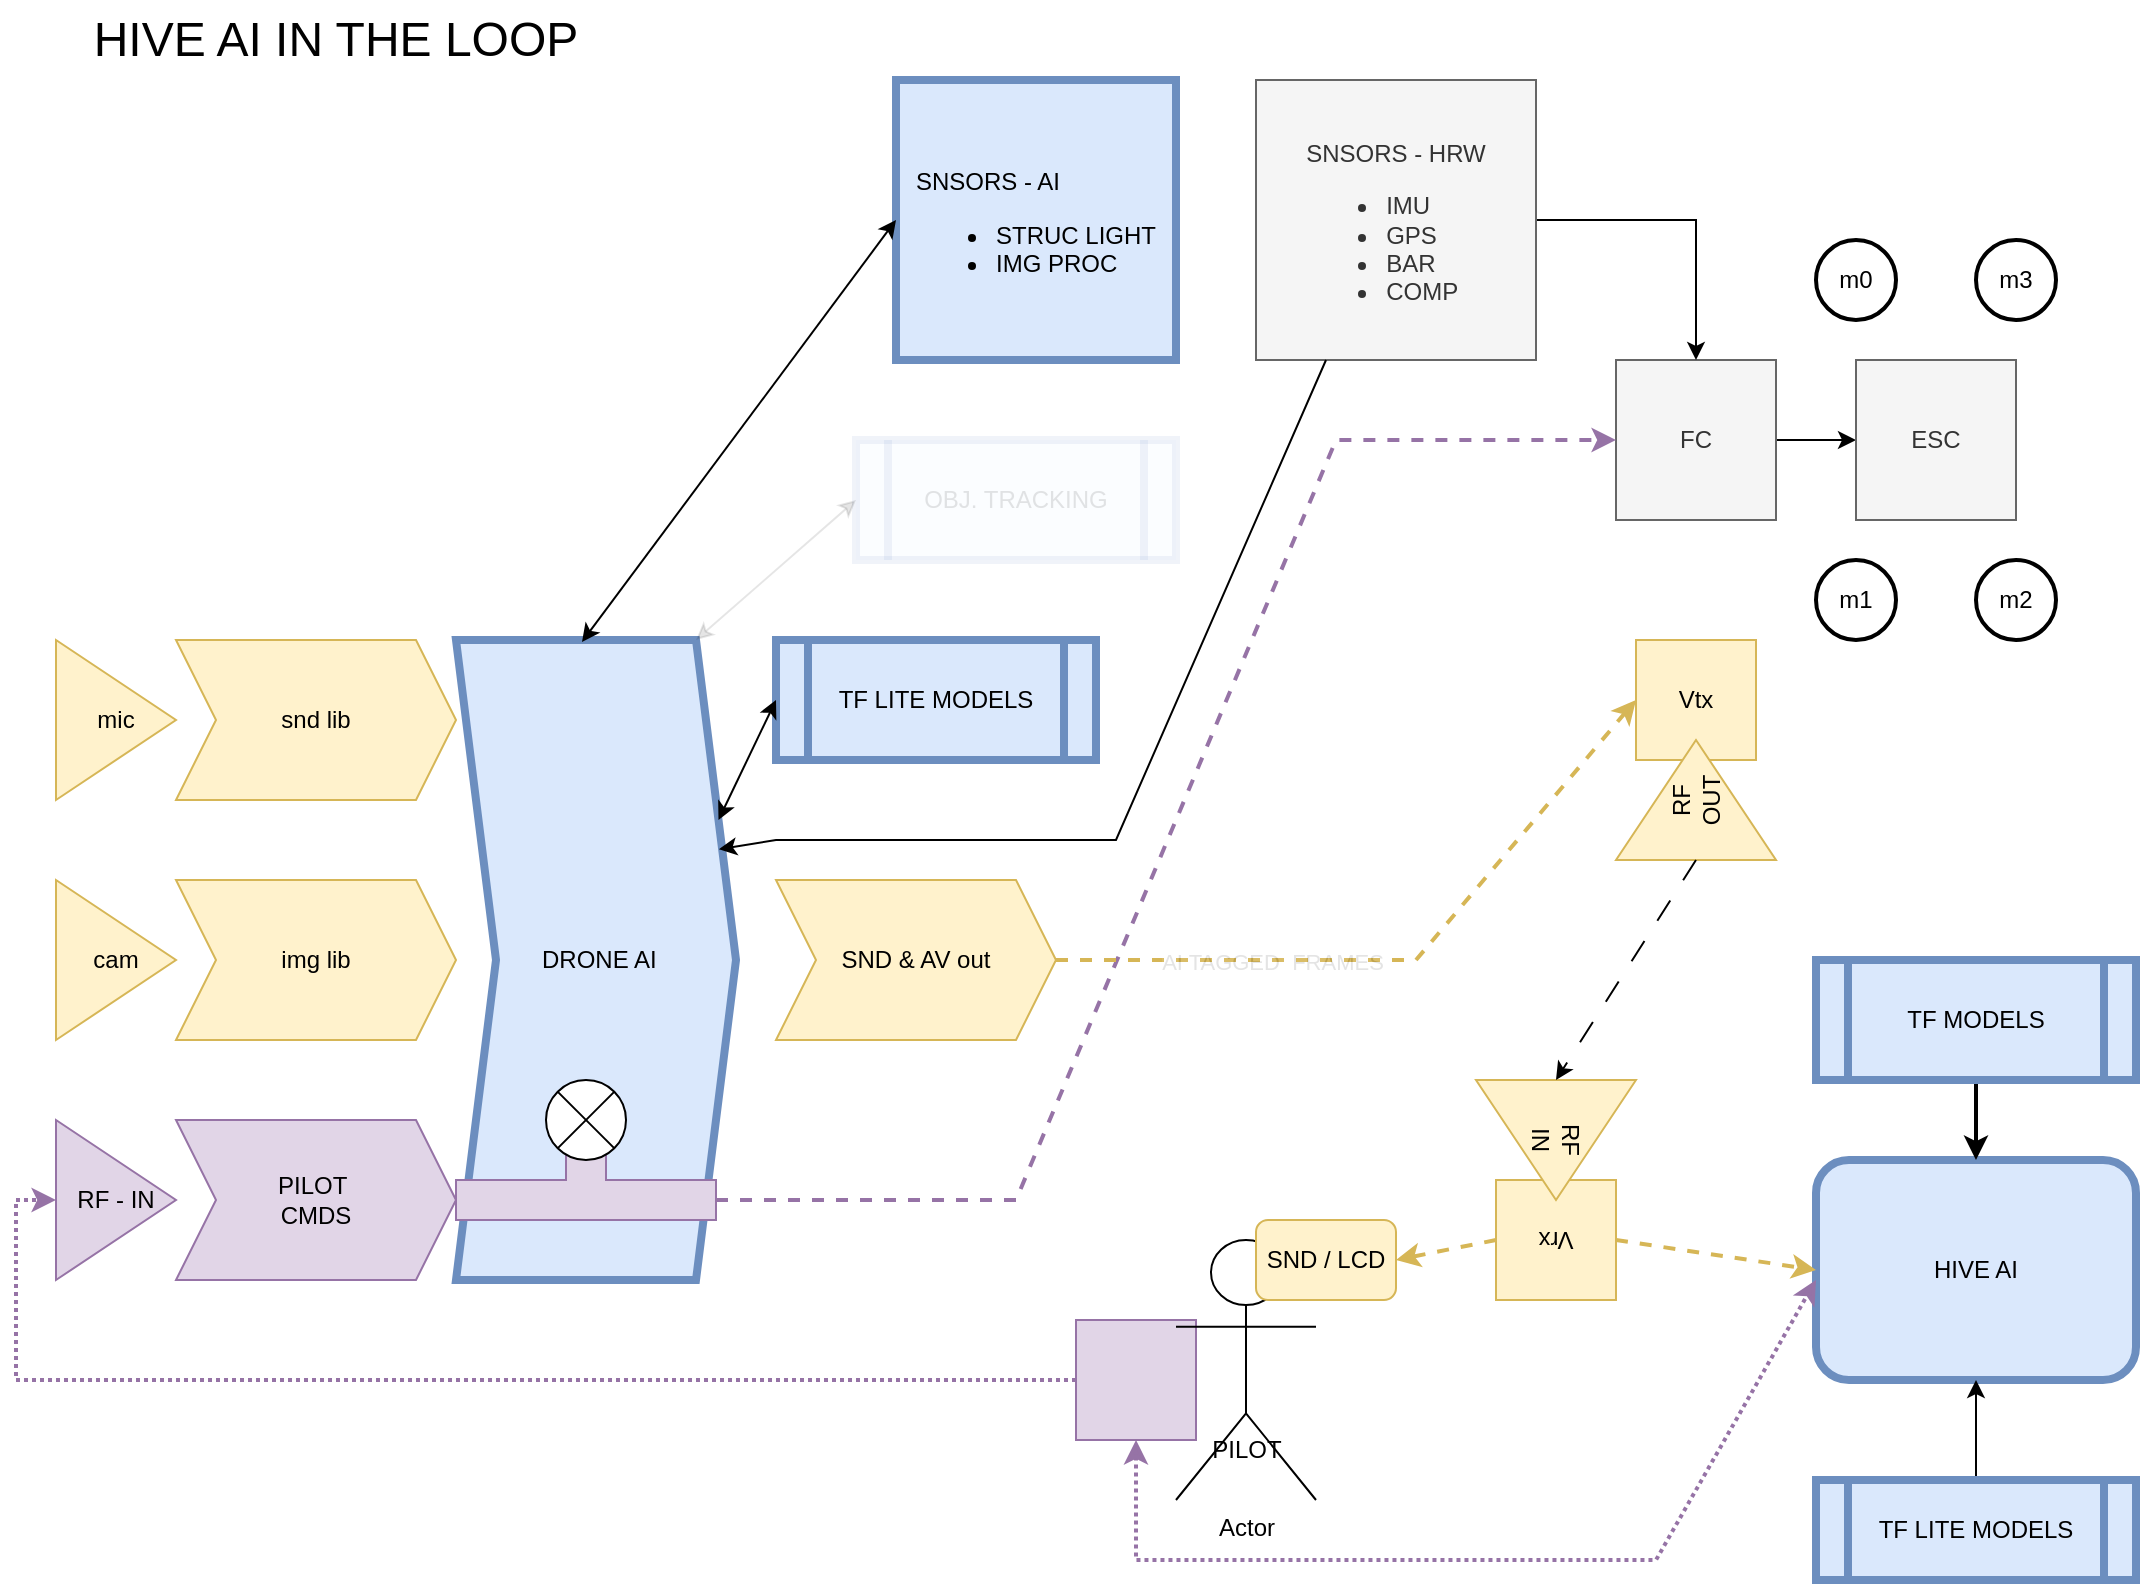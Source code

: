 <mxfile version="22.1.17" type="github">
  <diagram name="Page-1" id="fXT3vuanvutzZHE2cfc6">
    <mxGraphModel dx="1074" dy="634" grid="1" gridSize="10" guides="1" tooltips="1" connect="1" arrows="1" fold="1" page="1" pageScale="1" pageWidth="1100" pageHeight="850" math="0" shadow="0">
      <root>
        <mxCell id="0" />
        <mxCell id="1" parent="0" />
        <mxCell id="ryT2o7gFrRwiRls5OtG9-1" value="&lt;div&gt;cam&lt;/div&gt;" style="triangle;whiteSpace=wrap;html=1;fillColor=#fff2cc;strokeColor=#d6b656;" parent="1" vertex="1">
          <mxGeometry x="40" y="480" width="60" height="80" as="geometry" />
        </mxCell>
        <mxCell id="ryT2o7gFrRwiRls5OtG9-2" value="img lib" style="shape=step;perimeter=stepPerimeter;whiteSpace=wrap;html=1;fixedSize=1;fillColor=#fff2cc;strokeColor=#d6b656;" parent="1" vertex="1">
          <mxGeometry x="100" y="480" width="140" height="80" as="geometry" />
        </mxCell>
        <mxCell id="ryT2o7gFrRwiRls5OtG9-16" style="edgeStyle=orthogonalEdgeStyle;rounded=0;orthogonalLoop=1;jettySize=auto;html=1;entryX=0;entryY=0.5;entryDx=0;entryDy=0;" parent="1" source="ryT2o7gFrRwiRls5OtG9-3" target="ryT2o7gFrRwiRls5OtG9-4" edge="1">
          <mxGeometry relative="1" as="geometry" />
        </mxCell>
        <mxCell id="ryT2o7gFrRwiRls5OtG9-3" value="FC" style="whiteSpace=wrap;html=1;aspect=fixed;fillColor=#f5f5f5;fontColor=#333333;strokeColor=#666666;" parent="1" vertex="1">
          <mxGeometry x="820" y="220" width="80" height="80" as="geometry" />
        </mxCell>
        <mxCell id="ryT2o7gFrRwiRls5OtG9-4" value="&lt;div&gt;ESC&lt;/div&gt;" style="whiteSpace=wrap;html=1;aspect=fixed;fillColor=#f5f5f5;fontColor=#333333;strokeColor=#666666;" parent="1" vertex="1">
          <mxGeometry x="940" y="220" width="80" height="80" as="geometry" />
        </mxCell>
        <mxCell id="ryT2o7gFrRwiRls5OtG9-5" value="mic" style="triangle;whiteSpace=wrap;html=1;fillColor=#fff2cc;strokeColor=#d6b656;" parent="1" vertex="1">
          <mxGeometry x="40" y="360" width="60" height="80" as="geometry" />
        </mxCell>
        <mxCell id="ryT2o7gFrRwiRls5OtG9-6" value="snd lib" style="shape=step;perimeter=stepPerimeter;whiteSpace=wrap;html=1;fixedSize=1;fillColor=#fff2cc;strokeColor=#d6b656;" parent="1" vertex="1">
          <mxGeometry x="100" y="360" width="140" height="80" as="geometry" />
        </mxCell>
        <mxCell id="ryT2o7gFrRwiRls5OtG9-7" value="m0" style="strokeWidth=2;html=1;shape=mxgraph.flowchart.start_2;whiteSpace=wrap;" parent="1" vertex="1">
          <mxGeometry x="920" y="160" width="40" height="40" as="geometry" />
        </mxCell>
        <mxCell id="ryT2o7gFrRwiRls5OtG9-8" value="m3" style="strokeWidth=2;html=1;shape=mxgraph.flowchart.start_2;whiteSpace=wrap;" parent="1" vertex="1">
          <mxGeometry x="1000" y="160" width="40" height="40" as="geometry" />
        </mxCell>
        <mxCell id="ryT2o7gFrRwiRls5OtG9-9" value="&lt;div&gt;m1&lt;/div&gt;" style="strokeWidth=2;html=1;shape=mxgraph.flowchart.start_2;whiteSpace=wrap;" parent="1" vertex="1">
          <mxGeometry x="920" y="320" width="40" height="40" as="geometry" />
        </mxCell>
        <mxCell id="ryT2o7gFrRwiRls5OtG9-10" value="&lt;div&gt;m2&lt;/div&gt;" style="strokeWidth=2;html=1;shape=mxgraph.flowchart.start_2;whiteSpace=wrap;" parent="1" vertex="1">
          <mxGeometry x="1000" y="320" width="40" height="40" as="geometry" />
        </mxCell>
        <mxCell id="ryT2o7gFrRwiRls5OtG9-15" style="edgeStyle=orthogonalEdgeStyle;rounded=0;orthogonalLoop=1;jettySize=auto;html=1;entryX=0.5;entryY=0;entryDx=0;entryDy=0;" parent="1" source="ryT2o7gFrRwiRls5OtG9-11" target="ryT2o7gFrRwiRls5OtG9-3" edge="1">
          <mxGeometry relative="1" as="geometry" />
        </mxCell>
        <mxCell id="ryT2o7gFrRwiRls5OtG9-11" value="&lt;div align=&quot;left&quot;&gt;&lt;br&gt;&lt;/div&gt;&lt;div align=&quot;left&quot;&gt;&lt;br&gt;&lt;/div&gt;&lt;div align=&quot;left&quot;&gt;&lt;br&gt;&lt;/div&gt;&lt;div align=&quot;left&quot;&gt;SNSORS - HRW&lt;br&gt;&lt;/div&gt;&lt;div align=&quot;left&quot;&gt;&lt;ul&gt;&lt;li&gt;IMU&lt;/li&gt;&lt;li&gt;GPS&lt;/li&gt;&lt;li&gt;BAR&lt;/li&gt;&lt;li&gt;COMP&lt;/li&gt;&lt;/ul&gt;&lt;/div&gt;&lt;div&gt;&lt;br&gt;&lt;/div&gt;&lt;div&gt;&lt;br&gt;&lt;/div&gt;" style="whiteSpace=wrap;html=1;aspect=fixed;fillColor=#f5f5f5;fontColor=#333333;strokeColor=#666666;" parent="1" vertex="1">
          <mxGeometry x="640" y="80" width="140" height="140" as="geometry" />
        </mxCell>
        <mxCell id="ryT2o7gFrRwiRls5OtG9-17" value="&lt;div align=&quot;left&quot;&gt;&lt;br&gt;&lt;/div&gt;&lt;div align=&quot;left&quot;&gt;&lt;br&gt;&lt;/div&gt;&lt;div align=&quot;left&quot;&gt;&lt;br&gt;&lt;/div&gt;&lt;div align=&quot;left&quot;&gt;SNSORS - AI&lt;br&gt;&lt;/div&gt;&lt;div align=&quot;left&quot;&gt;&lt;ul&gt;&lt;li&gt;STRUC LIGHT&lt;/li&gt;&lt;li&gt;IMG PROC&lt;/li&gt;&lt;/ul&gt;&lt;/div&gt;&lt;div&gt;&lt;br&gt;&lt;/div&gt;&lt;div&gt;&lt;br&gt;&lt;/div&gt;" style="whiteSpace=wrap;html=1;aspect=fixed;fillColor=#dae8fc;strokeColor=#6c8ebf;strokeWidth=4;glass=0;" parent="1" vertex="1">
          <mxGeometry x="460" y="80" width="140" height="140" as="geometry" />
        </mxCell>
        <mxCell id="ryT2o7gFrRwiRls5OtG9-20" value="RF - IN" style="triangle;whiteSpace=wrap;html=1;fillColor=#e1d5e7;strokeColor=#9673a6;" parent="1" vertex="1">
          <mxGeometry x="40" y="600" width="60" height="80" as="geometry" />
        </mxCell>
        <mxCell id="ryT2o7gFrRwiRls5OtG9-21" value="&lt;div&gt;PILOT&amp;nbsp;&lt;/div&gt;&lt;div&gt;CMDS&lt;/div&gt;" style="shape=step;perimeter=stepPerimeter;whiteSpace=wrap;html=1;fixedSize=1;fillColor=#e1d5e7;strokeColor=#9673a6;" parent="1" vertex="1">
          <mxGeometry x="100" y="600" width="140" height="80" as="geometry" />
        </mxCell>
        <mxCell id="ryT2o7gFrRwiRls5OtG9-22" value="Vtx" style="whiteSpace=wrap;html=1;aspect=fixed;fillColor=#fff2cc;strokeColor=#d6b656;" parent="1" vertex="1">
          <mxGeometry x="830" y="360" width="60" height="60" as="geometry" />
        </mxCell>
        <mxCell id="ryT2o7gFrRwiRls5OtG9-23" value="&lt;div&gt;RF&lt;/div&gt;&lt;div&gt;OUT&lt;/div&gt;" style="triangle;whiteSpace=wrap;html=1;rotation=-90;fillColor=#fff2cc;strokeColor=#d6b656;" parent="1" vertex="1">
          <mxGeometry x="830" y="400" width="60" height="80" as="geometry" />
        </mxCell>
        <mxCell id="ryT2o7gFrRwiRls5OtG9-33" style="edgeStyle=orthogonalEdgeStyle;rounded=0;orthogonalLoop=1;jettySize=auto;html=1;entryX=0;entryY=0.5;entryDx=0;entryDy=0;exitX=0;exitY=0.5;exitDx=0;exitDy=0;fillColor=#e1d5e7;strokeColor=#9673a6;strokeWidth=2;dashed=1;dashPattern=1 1;" parent="1" source="ryT2o7gFrRwiRls5OtG9-34" target="ryT2o7gFrRwiRls5OtG9-20" edge="1">
          <mxGeometry relative="1" as="geometry">
            <mxPoint x="610" y="730" as="sourcePoint" />
          </mxGeometry>
        </mxCell>
        <mxCell id="ryT2o7gFrRwiRls5OtG9-34" value="" style="whiteSpace=wrap;html=1;aspect=fixed;fillColor=#e1d5e7;strokeColor=#9673a6;" parent="1" vertex="1">
          <mxGeometry x="550" y="700" width="60" height="60" as="geometry" />
        </mxCell>
        <mxCell id="ryT2o7gFrRwiRls5OtG9-36" value="" style="endArrow=classic;html=1;rounded=0;exitX=0;exitY=0;exitDx=0;exitDy=10;exitPerimeter=0;entryX=0;entryY=0.5;entryDx=0;entryDy=0;strokeWidth=2;fillColor=#e1d5e7;strokeColor=#9673a6;dashed=1;" parent="1" source="ryT2o7gFrRwiRls5OtG9-35" target="ryT2o7gFrRwiRls5OtG9-3" edge="1">
          <mxGeometry width="50" height="50" relative="1" as="geometry">
            <mxPoint x="500" y="500" as="sourcePoint" />
            <mxPoint x="550" y="450" as="targetPoint" />
            <Array as="points">
              <mxPoint x="520" y="640" />
              <mxPoint x="680" y="260" />
            </Array>
          </mxGeometry>
        </mxCell>
        <mxCell id="ryT2o7gFrRwiRls5OtG9-37" value="" style="group;strokeWidth=4;strokeColor=none;" parent="1" vertex="1" connectable="0">
          <mxGeometry x="240" y="360" width="140" height="320" as="geometry" />
        </mxCell>
        <mxCell id="ryT2o7gFrRwiRls5OtG9-18" value="&lt;div&gt;&amp;nbsp;DRONE AI&lt;/div&gt;" style="shape=step;perimeter=stepPerimeter;whiteSpace=wrap;html=1;fixedSize=1;fillColor=#dae8fc;strokeColor=#6c8ebf;movable=1;resizable=1;rotatable=1;deletable=1;editable=1;locked=0;connectable=1;strokeWidth=4;" parent="ryT2o7gFrRwiRls5OtG9-37" vertex="1">
          <mxGeometry width="140" height="320" as="geometry" />
        </mxCell>
        <mxCell id="ryT2o7gFrRwiRls5OtG9-35" value="" style="shape=tee;whiteSpace=wrap;html=1;rotation=-180;fillColor=#e1d5e7;strokeColor=#9673a6;movable=1;resizable=1;rotatable=1;deletable=1;editable=1;locked=0;connectable=1;" parent="ryT2o7gFrRwiRls5OtG9-37" vertex="1">
          <mxGeometry y="250" width="130" height="40" as="geometry" />
        </mxCell>
        <mxCell id="ryT2o7gFrRwiRls5OtG9-43" value="" style="shape=sumEllipse;perimeter=ellipsePerimeter;whiteSpace=wrap;html=1;backgroundOutline=1;" parent="ryT2o7gFrRwiRls5OtG9-37" vertex="1">
          <mxGeometry x="45" y="220" width="40" height="40" as="geometry" />
        </mxCell>
        <mxCell id="ryT2o7gFrRwiRls5OtG9-38" value="SND &amp;amp; AV out" style="shape=step;perimeter=stepPerimeter;whiteSpace=wrap;html=1;fixedSize=1;fillColor=#fff2cc;strokeColor=#d6b656;" parent="1" vertex="1">
          <mxGeometry x="400" y="480" width="140" height="80" as="geometry" />
        </mxCell>
        <mxCell id="ryT2o7gFrRwiRls5OtG9-42" value="" style="endArrow=classic;html=1;rounded=0;exitX=1;exitY=0.5;exitDx=0;exitDy=0;entryX=0;entryY=0.5;entryDx=0;entryDy=0;fillColor=#fff2cc;strokeColor=#d6b656;strokeWidth=2;dashed=1;" parent="1" source="ryT2o7gFrRwiRls5OtG9-38" target="ryT2o7gFrRwiRls5OtG9-22" edge="1">
          <mxGeometry width="50" height="50" relative="1" as="geometry">
            <mxPoint x="500" y="420" as="sourcePoint" />
            <mxPoint x="550" y="370" as="targetPoint" />
            <Array as="points">
              <mxPoint x="720" y="520" />
            </Array>
          </mxGeometry>
        </mxCell>
        <mxCell id="ryT2o7gFrRwiRls5OtG9-62" value="&lt;div&gt;AI TAGGED&amp;nbsp; FRAMES&lt;/div&gt;" style="edgeLabel;html=1;align=center;verticalAlign=middle;resizable=0;points=[];textOpacity=10;" parent="ryT2o7gFrRwiRls5OtG9-42" vertex="1" connectable="0">
          <mxGeometry x="-0.383" y="-1" relative="1" as="geometry">
            <mxPoint as="offset" />
          </mxGeometry>
        </mxCell>
        <mxCell id="ryT2o7gFrRwiRls5OtG9-47" value="" style="group;rotation=-180;" parent="1" vertex="1" connectable="0">
          <mxGeometry x="750" y="580" width="80" height="110" as="geometry" />
        </mxCell>
        <mxCell id="ryT2o7gFrRwiRls5OtG9-45" value="&lt;div&gt;Vrx&lt;/div&gt;" style="whiteSpace=wrap;html=1;aspect=fixed;fillColor=#fff2cc;strokeColor=#d6b656;rotation=-180;" parent="ryT2o7gFrRwiRls5OtG9-47" vertex="1">
          <mxGeometry x="10" y="50" width="60" height="60" as="geometry" />
        </mxCell>
        <mxCell id="ryT2o7gFrRwiRls5OtG9-46" value="&lt;div&gt;RF&lt;/div&gt;&lt;div&gt;IN&lt;/div&gt;" style="triangle;whiteSpace=wrap;html=1;rotation=-270;fillColor=#fff2cc;strokeColor=#d6b656;" parent="ryT2o7gFrRwiRls5OtG9-47" vertex="1">
          <mxGeometry x="10" y="-10" width="60" height="80" as="geometry" />
        </mxCell>
        <mxCell id="ryT2o7gFrRwiRls5OtG9-52" value="" style="endArrow=classic;startArrow=classic;html=1;rounded=0;entryX=0;entryY=0.5;entryDx=0;entryDy=0;exitX=0.45;exitY=0.003;exitDx=0;exitDy=0;exitPerimeter=0;" parent="1" source="ryT2o7gFrRwiRls5OtG9-18" target="ryT2o7gFrRwiRls5OtG9-17" edge="1">
          <mxGeometry width="50" height="50" relative="1" as="geometry">
            <mxPoint x="500" y="470" as="sourcePoint" />
            <mxPoint x="550" y="420" as="targetPoint" />
          </mxGeometry>
        </mxCell>
        <mxCell id="ryT2o7gFrRwiRls5OtG9-53" value="" style="endArrow=classic;html=1;rounded=0;entryX=0;entryY=0.5;entryDx=0;entryDy=0;exitX=0;exitY=0.5;exitDx=0;exitDy=0;dashed=1;dashPattern=12 12;" parent="1" source="ryT2o7gFrRwiRls5OtG9-23" target="ryT2o7gFrRwiRls5OtG9-46" edge="1">
          <mxGeometry width="50" height="50" relative="1" as="geometry">
            <mxPoint x="500" y="500" as="sourcePoint" />
            <mxPoint x="550" y="450" as="targetPoint" />
          </mxGeometry>
        </mxCell>
        <mxCell id="ryT2o7gFrRwiRls5OtG9-57" value="" style="endArrow=classic;html=1;rounded=0;entryX=1;entryY=0.5;entryDx=0;entryDy=0;strokeWidth=2;fillColor=#fff2cc;strokeColor=#d6b656;dashed=1;exitX=1;exitY=0.5;exitDx=0;exitDy=0;" parent="1" source="ryT2o7gFrRwiRls5OtG9-45" target="ryT2o7gFrRwiRls5OtG9-54" edge="1">
          <mxGeometry width="50" height="50" relative="1" as="geometry">
            <mxPoint x="810" y="710" as="sourcePoint" />
            <mxPoint x="690" y="720" as="targetPoint" />
          </mxGeometry>
        </mxCell>
        <mxCell id="ryT2o7gFrRwiRls5OtG9-58" value="&lt;div&gt;HIVE AI&lt;/div&gt;" style="rounded=1;whiteSpace=wrap;html=1;fillColor=#dae8fc;strokeColor=#6c8ebf;strokeWidth=4;" parent="1" vertex="1">
          <mxGeometry x="920" y="620" width="160" height="110" as="geometry" />
        </mxCell>
        <mxCell id="ryT2o7gFrRwiRls5OtG9-59" value="" style="endArrow=classic;html=1;rounded=0;entryX=0;entryY=0.25;entryDx=0;entryDy=0;strokeWidth=2;fillColor=#fff2cc;strokeColor=#d6b656;dashed=1;exitX=0;exitY=0.5;exitDx=0;exitDy=0;textOpacity=10;" parent="1" source="ryT2o7gFrRwiRls5OtG9-45" edge="1">
          <mxGeometry width="50" height="50" relative="1" as="geometry">
            <mxPoint x="1000" y="650" as="sourcePoint" />
            <mxPoint x="920" y="675" as="targetPoint" />
          </mxGeometry>
        </mxCell>
        <mxCell id="ryT2o7gFrRwiRls5OtG9-60" value="" style="endArrow=classic;startArrow=classic;html=1;rounded=0;exitX=0.5;exitY=1;exitDx=0;exitDy=0;entryX=0;entryY=0.545;entryDx=0;entryDy=0;entryPerimeter=0;strokeWidth=2;fillColor=#e1d5e7;strokeColor=#9673a6;dashed=1;dashPattern=1 1;" parent="1" source="ryT2o7gFrRwiRls5OtG9-34" target="ryT2o7gFrRwiRls5OtG9-58" edge="1">
          <mxGeometry width="50" height="50" relative="1" as="geometry">
            <mxPoint x="720" y="740" as="sourcePoint" />
            <mxPoint x="910" y="750" as="targetPoint" />
            <Array as="points">
              <mxPoint x="580" y="820" />
              <mxPoint x="840" y="820" />
            </Array>
          </mxGeometry>
        </mxCell>
        <mxCell id="ryT2o7gFrRwiRls5OtG9-61" value="" style="group" parent="1" vertex="1" connectable="0">
          <mxGeometry x="600" y="660" width="110" height="130" as="geometry" />
        </mxCell>
        <mxCell id="ryT2o7gFrRwiRls5OtG9-27" value="Actor" style="shape=umlActor;verticalLabelPosition=bottom;verticalAlign=top;html=1;outlineConnect=0;" parent="ryT2o7gFrRwiRls5OtG9-61" vertex="1">
          <mxGeometry width="70" height="130" as="geometry" />
        </mxCell>
        <mxCell id="ryT2o7gFrRwiRls5OtG9-30" value="&lt;div&gt;PILOT&lt;/div&gt;" style="text;html=1;align=center;verticalAlign=middle;resizable=0;points=[];autosize=1;strokeColor=none;fillColor=none;" parent="ryT2o7gFrRwiRls5OtG9-61" vertex="1">
          <mxGeometry x="5" y="90" width="60" height="30" as="geometry" />
        </mxCell>
        <mxCell id="ryT2o7gFrRwiRls5OtG9-54" value="SND / LCD" style="rounded=1;whiteSpace=wrap;html=1;fillColor=#fff2cc;strokeColor=#d6b656;" parent="ryT2o7gFrRwiRls5OtG9-61" vertex="1">
          <mxGeometry x="40" y="-10" width="70" height="40" as="geometry" />
        </mxCell>
        <mxCell id="ryT2o7gFrRwiRls5OtG9-64" value="TF LITE MODELS" style="shape=process;whiteSpace=wrap;html=1;backgroundOutline=1;fillColor=#dae8fc;strokeColor=#6c8ebf;strokeWidth=4;" parent="1" vertex="1">
          <mxGeometry x="400" y="360" width="160" height="60" as="geometry" />
        </mxCell>
        <mxCell id="ryT2o7gFrRwiRls5OtG9-65" value="" style="endArrow=classic;startArrow=classic;html=1;rounded=0;entryX=0;entryY=0.5;entryDx=0;entryDy=0;exitX=1;exitY=0.25;exitDx=0;exitDy=0;" parent="1" source="ryT2o7gFrRwiRls5OtG9-18" target="ryT2o7gFrRwiRls5OtG9-64" edge="1">
          <mxGeometry width="50" height="50" relative="1" as="geometry">
            <mxPoint x="570" y="490" as="sourcePoint" />
            <mxPoint x="620" y="440" as="targetPoint" />
          </mxGeometry>
        </mxCell>
        <mxCell id="n2oy-H6I7TYns77ilxJf-6" value="" style="edgeStyle=orthogonalEdgeStyle;rounded=0;orthogonalLoop=1;jettySize=auto;html=1;strokeWidth=2;" parent="1" source="ryT2o7gFrRwiRls5OtG9-66" edge="1">
          <mxGeometry relative="1" as="geometry">
            <mxPoint x="1000" y="620" as="targetPoint" />
          </mxGeometry>
        </mxCell>
        <mxCell id="ryT2o7gFrRwiRls5OtG9-66" value="TF MODELS" style="shape=process;whiteSpace=wrap;html=1;backgroundOutline=1;fillColor=#dae8fc;strokeColor=#6c8ebf;strokeWidth=4;" parent="1" vertex="1">
          <mxGeometry x="920" y="520" width="160" height="60" as="geometry" />
        </mxCell>
        <mxCell id="n2oy-H6I7TYns77ilxJf-7" value="&lt;font style=&quot;font-size: 24px;&quot;&gt;HIVE AI IN THE LOOP&lt;/font&gt;" style="text;strokeColor=none;align=center;fillColor=none;html=1;verticalAlign=middle;whiteSpace=wrap;rounded=0;" parent="1" vertex="1">
          <mxGeometry x="40" y="40" width="280" height="40" as="geometry" />
        </mxCell>
        <mxCell id="n2oy-H6I7TYns77ilxJf-8" value="OBJ. TRACKING" style="shape=process;whiteSpace=wrap;html=1;backgroundOutline=1;fillColor=#dae8fc;strokeColor=#6c8ebf;strokeWidth=4;opacity=10;textOpacity=10;" parent="1" vertex="1">
          <mxGeometry x="440" y="260" width="160" height="60" as="geometry" />
        </mxCell>
        <mxCell id="n2oy-H6I7TYns77ilxJf-9" value="" style="endArrow=classic;startArrow=classic;html=1;rounded=0;entryX=0;entryY=0.5;entryDx=0;entryDy=0;opacity=10;textOpacity=10;" parent="1" target="n2oy-H6I7TYns77ilxJf-8" edge="1">
          <mxGeometry width="50" height="50" relative="1" as="geometry">
            <mxPoint x="360" y="360" as="sourcePoint" />
            <mxPoint x="660" y="340" as="targetPoint" />
          </mxGeometry>
        </mxCell>
        <mxCell id="Zxs31MVd2mEnDbDgq2Lo-1" value="" style="endArrow=classic;html=1;rounded=0;exitX=0.25;exitY=1;exitDx=0;exitDy=0;entryX=0.939;entryY=0.327;entryDx=0;entryDy=0;entryPerimeter=0;" parent="1" source="ryT2o7gFrRwiRls5OtG9-11" target="ryT2o7gFrRwiRls5OtG9-18" edge="1">
          <mxGeometry width="50" height="50" relative="1" as="geometry">
            <mxPoint x="520" y="470" as="sourcePoint" />
            <mxPoint x="550" y="470" as="targetPoint" />
            <Array as="points">
              <mxPoint x="570" y="460" />
              <mxPoint x="400" y="460" />
            </Array>
          </mxGeometry>
        </mxCell>
        <mxCell id="4A9d_eH9cxW-TK0VKV-M-4" style="edgeStyle=orthogonalEdgeStyle;rounded=0;orthogonalLoop=1;jettySize=auto;html=1;exitX=0.5;exitY=0;exitDx=0;exitDy=0;entryX=0.5;entryY=1;entryDx=0;entryDy=0;" edge="1" parent="1" source="4A9d_eH9cxW-TK0VKV-M-3" target="ryT2o7gFrRwiRls5OtG9-58">
          <mxGeometry relative="1" as="geometry" />
        </mxCell>
        <mxCell id="4A9d_eH9cxW-TK0VKV-M-3" value="TF LITE MODELS" style="shape=process;whiteSpace=wrap;html=1;backgroundOutline=1;fillColor=#dae8fc;strokeColor=#6c8ebf;strokeWidth=4;" vertex="1" parent="1">
          <mxGeometry x="920" y="780" width="160" height="50" as="geometry" />
        </mxCell>
      </root>
    </mxGraphModel>
  </diagram>
</mxfile>
